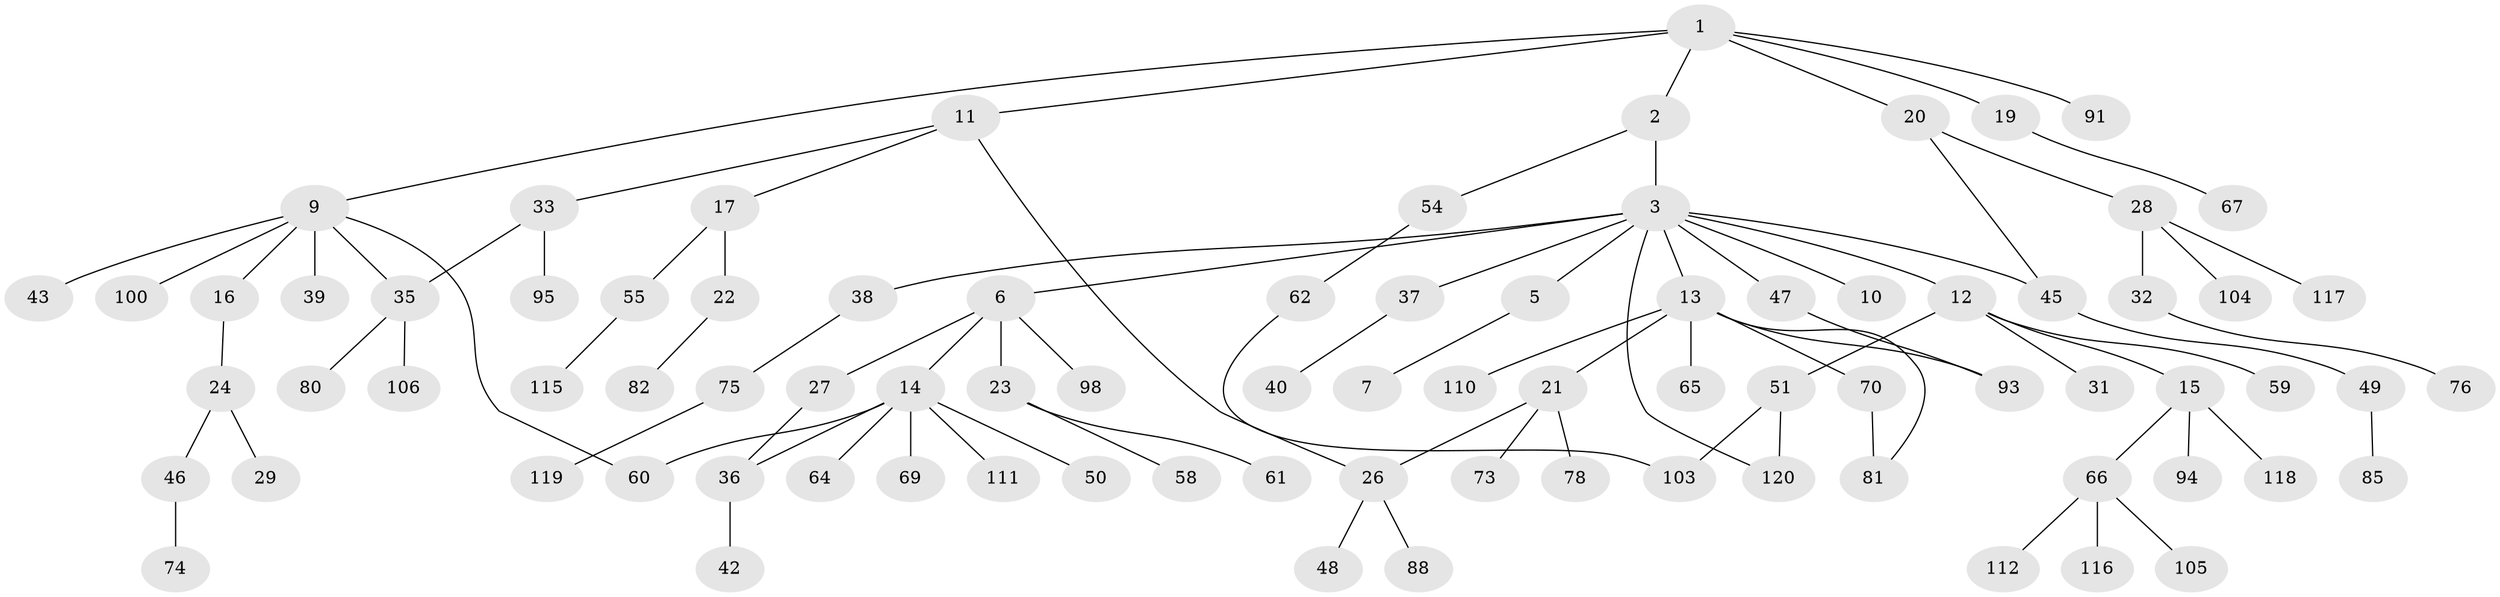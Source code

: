 // original degree distribution, {4: 0.08333333333333333, 8: 0.008333333333333333, 2: 0.31666666666666665, 6: 0.008333333333333333, 1: 0.44166666666666665, 5: 0.058333333333333334, 7: 0.016666666666666666, 3: 0.06666666666666667}
// Generated by graph-tools (version 1.1) at 2025/10/02/27/25 16:10:53]
// undirected, 85 vertices, 93 edges
graph export_dot {
graph [start="1"]
  node [color=gray90,style=filled];
  1 [super="+4"];
  2 [super="+102"];
  3 [super="+8"];
  5;
  6 [super="+89"];
  7;
  9 [super="+18"];
  10 [super="+57"];
  11 [super="+83"];
  12 [super="+56"];
  13 [super="+52"];
  14 [super="+72"];
  15 [super="+96"];
  16;
  17 [super="+25"];
  19;
  20 [super="+34"];
  21 [super="+53"];
  22;
  23;
  24 [super="+86"];
  26 [super="+84"];
  27;
  28 [super="+30"];
  29;
  31;
  32 [super="+108"];
  33 [super="+79"];
  35 [super="+101"];
  36 [super="+41"];
  37;
  38;
  39;
  40 [super="+71"];
  42 [super="+107"];
  43 [super="+44"];
  45 [super="+113"];
  46;
  47 [super="+90"];
  48;
  49;
  50;
  51 [super="+109"];
  54;
  55 [super="+114"];
  58 [super="+77"];
  59;
  60;
  61 [super="+63"];
  62 [super="+68"];
  64;
  65;
  66 [super="+92"];
  67;
  69;
  70 [super="+99"];
  73;
  74;
  75;
  76;
  78;
  80;
  81;
  82 [super="+87"];
  85;
  88;
  91;
  93;
  94;
  95 [super="+97"];
  98;
  100;
  103;
  104;
  105;
  106;
  110;
  111;
  112;
  115;
  116;
  117;
  118;
  119;
  120;
  1 -- 2;
  1 -- 11;
  1 -- 19;
  1 -- 91;
  1 -- 20;
  1 -- 9;
  2 -- 3;
  2 -- 54;
  3 -- 5;
  3 -- 6;
  3 -- 10;
  3 -- 13;
  3 -- 45;
  3 -- 47;
  3 -- 37;
  3 -- 38;
  3 -- 120;
  3 -- 12;
  5 -- 7;
  6 -- 14;
  6 -- 23;
  6 -- 27;
  6 -- 98;
  9 -- 16;
  9 -- 35;
  9 -- 39;
  9 -- 43;
  9 -- 100;
  9 -- 60;
  11 -- 17;
  11 -- 26;
  11 -- 33;
  12 -- 15;
  12 -- 31;
  12 -- 51;
  12 -- 59;
  13 -- 21;
  13 -- 70;
  13 -- 81;
  13 -- 110;
  13 -- 93;
  13 -- 65;
  14 -- 36;
  14 -- 50;
  14 -- 64;
  14 -- 69;
  14 -- 111;
  14 -- 60;
  15 -- 66;
  15 -- 94;
  15 -- 118;
  16 -- 24;
  17 -- 22;
  17 -- 55;
  19 -- 67;
  20 -- 28;
  20 -- 45;
  21 -- 73;
  21 -- 26;
  21 -- 78;
  22 -- 82;
  23 -- 58;
  23 -- 61;
  24 -- 29;
  24 -- 46;
  26 -- 48;
  26 -- 88;
  27 -- 36;
  28 -- 104;
  28 -- 117;
  28 -- 32;
  32 -- 76;
  33 -- 35;
  33 -- 95;
  35 -- 80;
  35 -- 106;
  36 -- 42;
  37 -- 40;
  38 -- 75;
  45 -- 49;
  46 -- 74;
  47 -- 93;
  49 -- 85;
  51 -- 120;
  51 -- 103;
  54 -- 62;
  55 -- 115;
  62 -- 103;
  66 -- 105;
  66 -- 112;
  66 -- 116;
  70 -- 81;
  75 -- 119;
}
